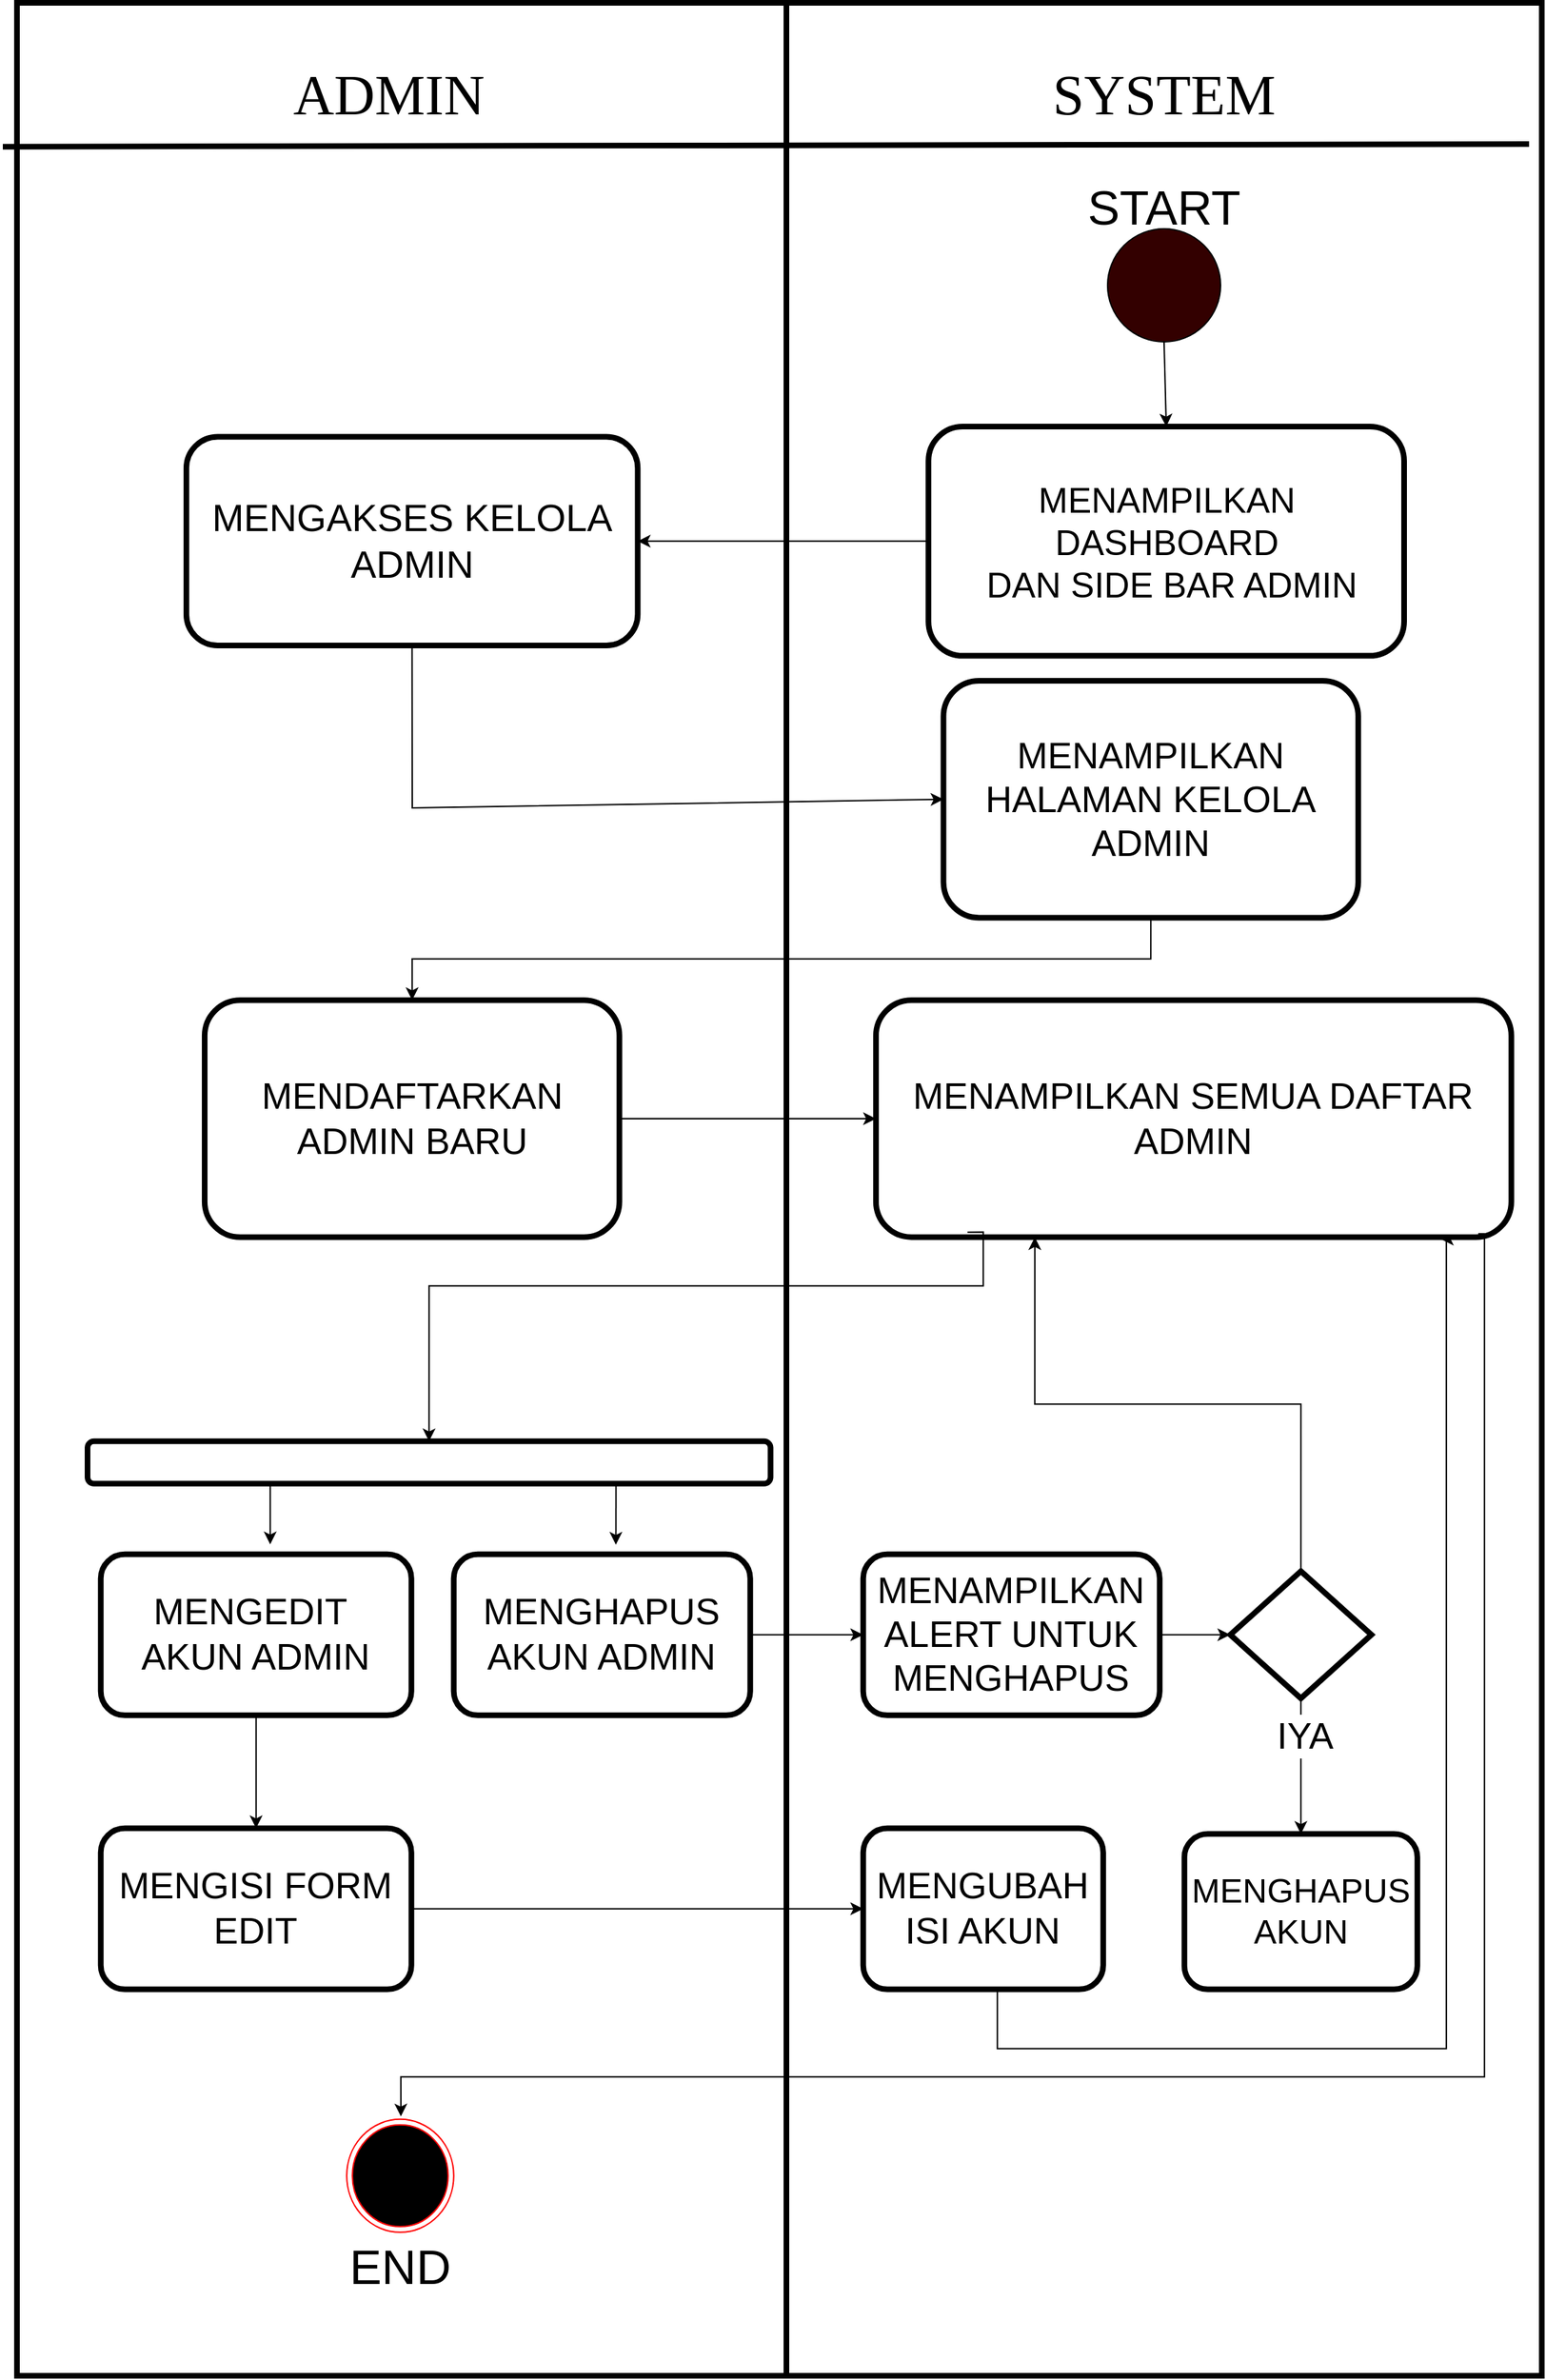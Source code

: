<mxfile version="27.2.0">
  <diagram name="Page-1" id="22yWZhwbZevipYdjo6Gn">
    <mxGraphModel dx="4074" dy="2160" grid="1" gridSize="10" guides="1" tooltips="1" connect="1" arrows="1" fold="1" page="1" pageScale="1" pageWidth="850" pageHeight="1100" math="0" shadow="0">
      <root>
        <mxCell id="0" />
        <mxCell id="1" parent="0" />
        <mxCell id="T33Bu6MzQeJHdCOrsTAm-1" value="" style="rounded=0;whiteSpace=wrap;html=1;strokeWidth=4;movable=1;resizable=1;rotatable=1;deletable=1;editable=1;locked=0;connectable=1;" vertex="1" parent="1">
          <mxGeometry x="420" y="320" width="545" height="1680" as="geometry" />
        </mxCell>
        <mxCell id="T33Bu6MzQeJHdCOrsTAm-2" value="" style="rounded=0;whiteSpace=wrap;html=1;strokeWidth=4;movable=1;resizable=1;rotatable=1;deletable=1;editable=1;locked=0;connectable=1;" vertex="1" parent="1">
          <mxGeometry x="965" y="320" width="535" height="1680" as="geometry" />
        </mxCell>
        <mxCell id="T33Bu6MzQeJHdCOrsTAm-3" value="" style="endArrow=none;html=1;rounded=0;exitX=0.003;exitY=0.114;exitDx=0;exitDy=0;exitPerimeter=0;entryX=1.005;entryY=0.113;entryDx=0;entryDy=0;entryPerimeter=0;strokeWidth=4;" edge="1" parent="1">
          <mxGeometry width="50" height="50" relative="1" as="geometry">
            <mxPoint x="410" y="421.82" as="sourcePoint" />
            <mxPoint x="1491.04" y="420.0" as="targetPoint" />
          </mxGeometry>
        </mxCell>
        <mxCell id="T33Bu6MzQeJHdCOrsTAm-4" value="&lt;font style=&quot;font-size: 40px;&quot; face=&quot;Times New Roman&quot;&gt;ADMIN&lt;/font&gt;" style="text;html=1;align=center;verticalAlign=middle;whiteSpace=wrap;rounded=0;" vertex="1" parent="1">
          <mxGeometry x="585.625" y="370" width="195" height="30" as="geometry" />
        </mxCell>
        <mxCell id="T33Bu6MzQeJHdCOrsTAm-5" value="&lt;font style=&quot;font-size: 40px;&quot; face=&quot;Times New Roman&quot;&gt;SYSTEM&lt;/font&gt;" style="text;html=1;align=center;verticalAlign=middle;whiteSpace=wrap;rounded=0;" vertex="1" parent="1">
          <mxGeometry x="1134.995" y="370" width="195" height="30" as="geometry" />
        </mxCell>
        <mxCell id="T33Bu6MzQeJHdCOrsTAm-6" value="&lt;font style=&quot;font-size: 25px;&quot;&gt;MENAMPILKAN DASHBOARD&lt;/font&gt;&lt;div&gt;&lt;font style=&quot;font-size: 25px;&quot;&gt;&amp;nbsp;DAN SIDE BAR ADMIN&lt;/font&gt;&lt;/div&gt;" style="rounded=1;whiteSpace=wrap;html=1;strokeWidth=4;" vertex="1" parent="1">
          <mxGeometry x="1065.615" y="620" width="336.88" height="162.28" as="geometry" />
        </mxCell>
        <mxCell id="T33Bu6MzQeJHdCOrsTAm-7" value="" style="endArrow=classic;html=1;rounded=0;exitX=0;exitY=0.5;exitDx=0;exitDy=0;entryX=1;entryY=0.5;entryDx=0;entryDy=0;" edge="1" parent="1" source="T33Bu6MzQeJHdCOrsTAm-6" target="T33Bu6MzQeJHdCOrsTAm-8">
          <mxGeometry width="50" height="50" relative="1" as="geometry">
            <mxPoint x="849.995" y="952.28" as="sourcePoint" />
            <mxPoint x="1174.995" y="1172.28" as="targetPoint" />
            <Array as="points" />
          </mxGeometry>
        </mxCell>
        <mxCell id="T33Bu6MzQeJHdCOrsTAm-8" value="&lt;font style=&quot;font-size: 27px;&quot;&gt;MENGAKSES KELOLA ADMIN&lt;/font&gt;" style="rounded=1;whiteSpace=wrap;html=1;strokeWidth=4;" vertex="1" parent="1">
          <mxGeometry x="539.995" y="627.28" width="319.69" height="147.72" as="geometry" />
        </mxCell>
        <mxCell id="T33Bu6MzQeJHdCOrsTAm-9" value="" style="edgeStyle=orthogonalEdgeStyle;rounded=0;orthogonalLoop=1;jettySize=auto;html=1;exitX=0.5;exitY=1;exitDx=0;exitDy=0;" edge="1" parent="1" source="T33Bu6MzQeJHdCOrsTAm-10" target="T33Bu6MzQeJHdCOrsTAm-15">
          <mxGeometry relative="1" as="geometry" />
        </mxCell>
        <mxCell id="T33Bu6MzQeJHdCOrsTAm-10" value="&lt;font style=&quot;font-size: 26px;&quot;&gt;MENAMPILKAN HALAMAN KELOLA ADMIN&lt;/font&gt;" style="whiteSpace=wrap;html=1;rounded=1;strokeWidth=4;" vertex="1" parent="1">
          <mxGeometry x="1076.245" y="800" width="293.75" height="167.72" as="geometry" />
        </mxCell>
        <mxCell id="T33Bu6MzQeJHdCOrsTAm-11" value="" style="endArrow=classic;html=1;rounded=0;exitX=0.5;exitY=1;exitDx=0;exitDy=0;entryX=0;entryY=0.5;entryDx=0;entryDy=0;" edge="1" parent="1" source="T33Bu6MzQeJHdCOrsTAm-8" target="T33Bu6MzQeJHdCOrsTAm-10">
          <mxGeometry width="50" height="50" relative="1" as="geometry">
            <mxPoint x="1279.675" y="1810" as="sourcePoint" />
            <mxPoint x="1341.865" y="1580" as="targetPoint" />
            <Array as="points">
              <mxPoint x="700" y="890" />
            </Array>
          </mxGeometry>
        </mxCell>
        <mxCell id="T33Bu6MzQeJHdCOrsTAm-12" value="" style="ellipse;whiteSpace=wrap;html=1;aspect=fixed;gradientColor=none;fillColor=#330000;" vertex="1" parent="1">
          <mxGeometry x="1192.495" y="480" width="80" height="80" as="geometry" />
        </mxCell>
        <mxCell id="T33Bu6MzQeJHdCOrsTAm-13" value="" style="endArrow=classic;html=1;rounded=0;exitX=0.5;exitY=1;exitDx=0;exitDy=0;entryX=0.5;entryY=0;entryDx=0;entryDy=0;" edge="1" parent="1" source="T33Bu6MzQeJHdCOrsTAm-12" target="T33Bu6MzQeJHdCOrsTAm-6">
          <mxGeometry width="50" height="50" relative="1" as="geometry">
            <mxPoint x="639.995" y="840" as="sourcePoint" />
            <mxPoint x="682.967" y="619.289" as="targetPoint" />
          </mxGeometry>
        </mxCell>
        <mxCell id="T33Bu6MzQeJHdCOrsTAm-14" value="" style="edgeStyle=orthogonalEdgeStyle;rounded=0;orthogonalLoop=1;jettySize=auto;html=1;entryX=0;entryY=0.5;entryDx=0;entryDy=0;" edge="1" parent="1" source="T33Bu6MzQeJHdCOrsTAm-15" target="T33Bu6MzQeJHdCOrsTAm-42">
          <mxGeometry relative="1" as="geometry">
            <mxPoint x="1026.72" y="1110" as="targetPoint" />
          </mxGeometry>
        </mxCell>
        <mxCell id="T33Bu6MzQeJHdCOrsTAm-15" value="&lt;span style=&quot;font-size: 26px;&quot;&gt;MENDAFTARKAN ADMIN BARU&lt;/span&gt;" style="whiteSpace=wrap;html=1;rounded=1;strokeWidth=4;" vertex="1" parent="1">
          <mxGeometry x="552.965" y="1026.14" width="293.75" height="167.72" as="geometry" />
        </mxCell>
        <mxCell id="T33Bu6MzQeJHdCOrsTAm-17" value="" style="whiteSpace=wrap;html=1;rounded=1;strokeWidth=4;" vertex="1" parent="1">
          <mxGeometry x="470.005" y="1338.42" width="483.75" height="30" as="geometry" />
        </mxCell>
        <mxCell id="T33Bu6MzQeJHdCOrsTAm-18" value="" style="endArrow=classic;html=1;rounded=0;exitX=0.772;exitY=1.226;exitDx=0;exitDy=0;exitPerimeter=0;" edge="1" parent="1">
          <mxGeometry width="50" height="50" relative="1" as="geometry">
            <mxPoint x="844.3" y="1368.42" as="sourcePoint" />
            <mxPoint x="844.215" y="1411.64" as="targetPoint" />
          </mxGeometry>
        </mxCell>
        <mxCell id="T33Bu6MzQeJHdCOrsTAm-19" value="" style="endArrow=classic;html=1;rounded=0;exitX=0.772;exitY=1.226;exitDx=0;exitDy=0;exitPerimeter=0;" edge="1" parent="1">
          <mxGeometry width="50" height="50" relative="1" as="geometry">
            <mxPoint x="599.375" y="1368.42" as="sourcePoint" />
            <mxPoint x="599.375" y="1411.42" as="targetPoint" />
          </mxGeometry>
        </mxCell>
        <mxCell id="T33Bu6MzQeJHdCOrsTAm-20" value="" style="edgeStyle=orthogonalEdgeStyle;rounded=0;orthogonalLoop=1;jettySize=auto;html=1;" edge="1" parent="1" source="T33Bu6MzQeJHdCOrsTAm-21" target="T33Bu6MzQeJHdCOrsTAm-31">
          <mxGeometry relative="1" as="geometry" />
        </mxCell>
        <mxCell id="T33Bu6MzQeJHdCOrsTAm-21" value="&lt;span style=&quot;font-size: 26px;&quot;&gt;MENGEDIT&amp;nbsp;&lt;/span&gt;&lt;div&gt;&lt;span style=&quot;font-size: 26px;&quot;&gt;AKUN ADMIN&lt;/span&gt;&lt;/div&gt;" style="whiteSpace=wrap;html=1;rounded=1;strokeWidth=4;" vertex="1" parent="1">
          <mxGeometry x="479.375" y="1418.42" width="220" height="114" as="geometry" />
        </mxCell>
        <mxCell id="T33Bu6MzQeJHdCOrsTAm-22" value="" style="edgeStyle=orthogonalEdgeStyle;rounded=0;orthogonalLoop=1;jettySize=auto;html=1;" edge="1" parent="1" source="T33Bu6MzQeJHdCOrsTAm-23" target="T33Bu6MzQeJHdCOrsTAm-24">
          <mxGeometry relative="1" as="geometry" />
        </mxCell>
        <mxCell id="T33Bu6MzQeJHdCOrsTAm-23" value="&lt;font style=&quot;font-size: 26px;&quot;&gt;MENGHAPUS&lt;/font&gt;&lt;div&gt;&lt;font style=&quot;font-size: 26px;&quot;&gt;AKUN ADMIN&lt;/font&gt;&lt;/div&gt;" style="whiteSpace=wrap;html=1;rounded=1;strokeWidth=4;" vertex="1" parent="1">
          <mxGeometry x="729.375" y="1418.42" width="210" height="114" as="geometry" />
        </mxCell>
        <mxCell id="T33Bu6MzQeJHdCOrsTAm-24" value="&lt;span style=&quot;font-size: 26px;&quot;&gt;MENAMPILKAN ALERT UNTUK MENGHAPUS&lt;/span&gt;" style="whiteSpace=wrap;html=1;rounded=1;strokeWidth=4;" vertex="1" parent="1">
          <mxGeometry x="1019.385" y="1418.42" width="210" height="114" as="geometry" />
        </mxCell>
        <mxCell id="T33Bu6MzQeJHdCOrsTAm-25" value="" style="edgeStyle=orthogonalEdgeStyle;rounded=0;orthogonalLoop=1;jettySize=auto;html=1;" edge="1" parent="1" source="T33Bu6MzQeJHdCOrsTAm-27" target="T33Bu6MzQeJHdCOrsTAm-33">
          <mxGeometry relative="1" as="geometry" />
        </mxCell>
        <mxCell id="T33Bu6MzQeJHdCOrsTAm-26" value="&lt;font style=&quot;font-size: 26px;&quot;&gt;IYA&lt;/font&gt;" style="edgeLabel;html=1;align=center;verticalAlign=middle;resizable=0;points=[];" vertex="1" connectable="0" parent="T33Bu6MzQeJHdCOrsTAm-25">
          <mxGeometry x="-0.444" y="2" relative="1" as="geometry">
            <mxPoint as="offset" />
          </mxGeometry>
        </mxCell>
        <mxCell id="T33Bu6MzQeJHdCOrsTAm-27" value="" style="rhombus;whiteSpace=wrap;html=1;strokeWidth=4;" vertex="1" parent="1">
          <mxGeometry x="1279.385" y="1430.42" width="100" height="90" as="geometry" />
        </mxCell>
        <mxCell id="T33Bu6MzQeJHdCOrsTAm-28" value="" style="edgeStyle=orthogonalEdgeStyle;rounded=0;orthogonalLoop=1;jettySize=auto;html=1;exitX=1;exitY=0.5;exitDx=0;exitDy=0;entryX=0;entryY=0.5;entryDx=0;entryDy=0;" edge="1" parent="1" source="T33Bu6MzQeJHdCOrsTAm-24" target="T33Bu6MzQeJHdCOrsTAm-27">
          <mxGeometry relative="1" as="geometry">
            <mxPoint x="1249.385" y="1448.42" as="sourcePoint" />
            <mxPoint x="1339.385" y="1448.42" as="targetPoint" />
          </mxGeometry>
        </mxCell>
        <mxCell id="T33Bu6MzQeJHdCOrsTAm-29" value="" style="edgeStyle=orthogonalEdgeStyle;rounded=0;orthogonalLoop=1;jettySize=auto;html=1;exitX=0.5;exitY=0;exitDx=0;exitDy=0;entryX=0.25;entryY=1;entryDx=0;entryDy=0;" edge="1" parent="1" source="T33Bu6MzQeJHdCOrsTAm-27" target="T33Bu6MzQeJHdCOrsTAm-42">
          <mxGeometry relative="1" as="geometry">
            <mxPoint x="1329.385" y="1258.42" as="sourcePoint" />
            <mxPoint x="1379.385" y="1258.42" as="targetPoint" />
          </mxGeometry>
        </mxCell>
        <mxCell id="T33Bu6MzQeJHdCOrsTAm-30" value="" style="edgeStyle=orthogonalEdgeStyle;rounded=0;orthogonalLoop=1;jettySize=auto;html=1;" edge="1" parent="1" source="T33Bu6MzQeJHdCOrsTAm-31" target="T33Bu6MzQeJHdCOrsTAm-32">
          <mxGeometry relative="1" as="geometry" />
        </mxCell>
        <mxCell id="T33Bu6MzQeJHdCOrsTAm-31" value="&lt;font style=&quot;font-size: 26px;&quot;&gt;MENGISI FORM EDIT&lt;/font&gt;" style="whiteSpace=wrap;html=1;rounded=1;strokeWidth=4;" vertex="1" parent="1">
          <mxGeometry x="479.375" y="1612.42" width="220" height="114" as="geometry" />
        </mxCell>
        <mxCell id="T33Bu6MzQeJHdCOrsTAm-32" value="&lt;font style=&quot;font-size: 26px;&quot;&gt;MENGUBAH ISI AKUN&lt;/font&gt;" style="whiteSpace=wrap;html=1;rounded=1;strokeWidth=4;" vertex="1" parent="1">
          <mxGeometry x="1019.385" y="1612.42" width="170" height="114" as="geometry" />
        </mxCell>
        <mxCell id="T33Bu6MzQeJHdCOrsTAm-33" value="&lt;font style=&quot;font-size: 24px;&quot;&gt;MENGHAPUS AKUN&lt;/font&gt;" style="rounded=1;whiteSpace=wrap;html=1;strokeWidth=4;" vertex="1" parent="1">
          <mxGeometry x="1246.885" y="1616.42" width="165" height="110" as="geometry" />
        </mxCell>
        <mxCell id="T33Bu6MzQeJHdCOrsTAm-34" value="" style="edgeStyle=orthogonalEdgeStyle;rounded=0;orthogonalLoop=1;jettySize=auto;html=1;exitX=0.5;exitY=1;exitDx=0;exitDy=0;entryX=0.889;entryY=1.008;entryDx=0;entryDy=0;entryPerimeter=0;" edge="1" parent="1" source="T33Bu6MzQeJHdCOrsTAm-32" target="T33Bu6MzQeJHdCOrsTAm-42">
          <mxGeometry relative="1" as="geometry">
            <mxPoint x="1129.385" y="1668.42" as="sourcePoint" />
            <mxPoint x="1429.39" y="1228.42" as="targetPoint" />
            <Array as="points">
              <mxPoint x="1114.39" y="1726.42" />
              <mxPoint x="1114.39" y="1768.42" />
              <mxPoint x="1432.39" y="1768.42" />
              <mxPoint x="1432.39" y="1228.42" />
              <mxPoint x="1432.39" y="1228.42" />
            </Array>
          </mxGeometry>
        </mxCell>
        <mxCell id="T33Bu6MzQeJHdCOrsTAm-35" value="&lt;font style=&quot;font-size: 34px;&quot;&gt;START&lt;/font&gt;" style="text;html=1;align=center;verticalAlign=middle;whiteSpace=wrap;rounded=0;" vertex="1" parent="1">
          <mxGeometry x="1169.055" y="450" width="126.87" height="30" as="geometry" />
        </mxCell>
        <mxCell id="T33Bu6MzQeJHdCOrsTAm-36" value="" style="ellipse;html=1;shape=endState;fillColor=#000000;strokeColor=#ff0000;" vertex="1" parent="1">
          <mxGeometry x="653.59" y="1818.42" width="75.79" height="80" as="geometry" />
        </mxCell>
        <mxCell id="T33Bu6MzQeJHdCOrsTAm-37" value="&lt;font style=&quot;font-size: 34px;&quot;&gt;END&lt;/font&gt;" style="text;html=1;align=center;verticalAlign=middle;whiteSpace=wrap;rounded=0;" vertex="1" parent="1">
          <mxGeometry x="628.045" y="1908.42" width="126.87" height="30" as="geometry" />
        </mxCell>
        <mxCell id="T33Bu6MzQeJHdCOrsTAm-42" value="&lt;span style=&quot;font-size: 26px;&quot;&gt;MENAMPILKAN SEMUA DAFTAR&lt;/span&gt;&lt;div&gt;&lt;span style=&quot;font-size: 26px;&quot;&gt;ADMIN&lt;/span&gt;&lt;/div&gt;" style="whiteSpace=wrap;html=1;rounded=1;strokeWidth=4;" vertex="1" parent="1">
          <mxGeometry x="1028.44" y="1026.14" width="450" height="167.72" as="geometry" />
        </mxCell>
        <mxCell id="T33Bu6MzQeJHdCOrsTAm-44" value="" style="edgeStyle=orthogonalEdgeStyle;rounded=0;orthogonalLoop=1;jettySize=auto;html=1;exitX=0.144;exitY=0.979;exitDx=0;exitDy=0;exitPerimeter=0;entryX=0.5;entryY=0;entryDx=0;entryDy=0;" edge="1" parent="1" source="T33Bu6MzQeJHdCOrsTAm-42" target="T33Bu6MzQeJHdCOrsTAm-17">
          <mxGeometry relative="1" as="geometry">
            <mxPoint x="1089.39" y="1258.42" as="sourcePoint" />
            <mxPoint x="1262.39" y="1258.42" as="targetPoint" />
            <Array as="points">
              <mxPoint x="1104.39" y="1228.42" />
              <mxPoint x="711.39" y="1228.42" />
            </Array>
          </mxGeometry>
        </mxCell>
        <mxCell id="T33Bu6MzQeJHdCOrsTAm-45" value="" style="edgeStyle=orthogonalEdgeStyle;rounded=0;orthogonalLoop=1;jettySize=auto;html=1;entryX=0.506;entryY=-0.025;entryDx=0;entryDy=0;entryPerimeter=0;exitX=0.948;exitY=0.986;exitDx=0;exitDy=0;exitPerimeter=0;" edge="1" parent="1" source="T33Bu6MzQeJHdCOrsTAm-42" target="T33Bu6MzQeJHdCOrsTAm-36">
          <mxGeometry relative="1" as="geometry">
            <mxPoint x="1469.39" y="1788.42" as="sourcePoint" />
            <mxPoint x="1349.39" y="1788.42" as="targetPoint" />
            <Array as="points">
              <mxPoint x="1459.39" y="1788.42" />
              <mxPoint x="692.39" y="1788.42" />
            </Array>
          </mxGeometry>
        </mxCell>
      </root>
    </mxGraphModel>
  </diagram>
</mxfile>

